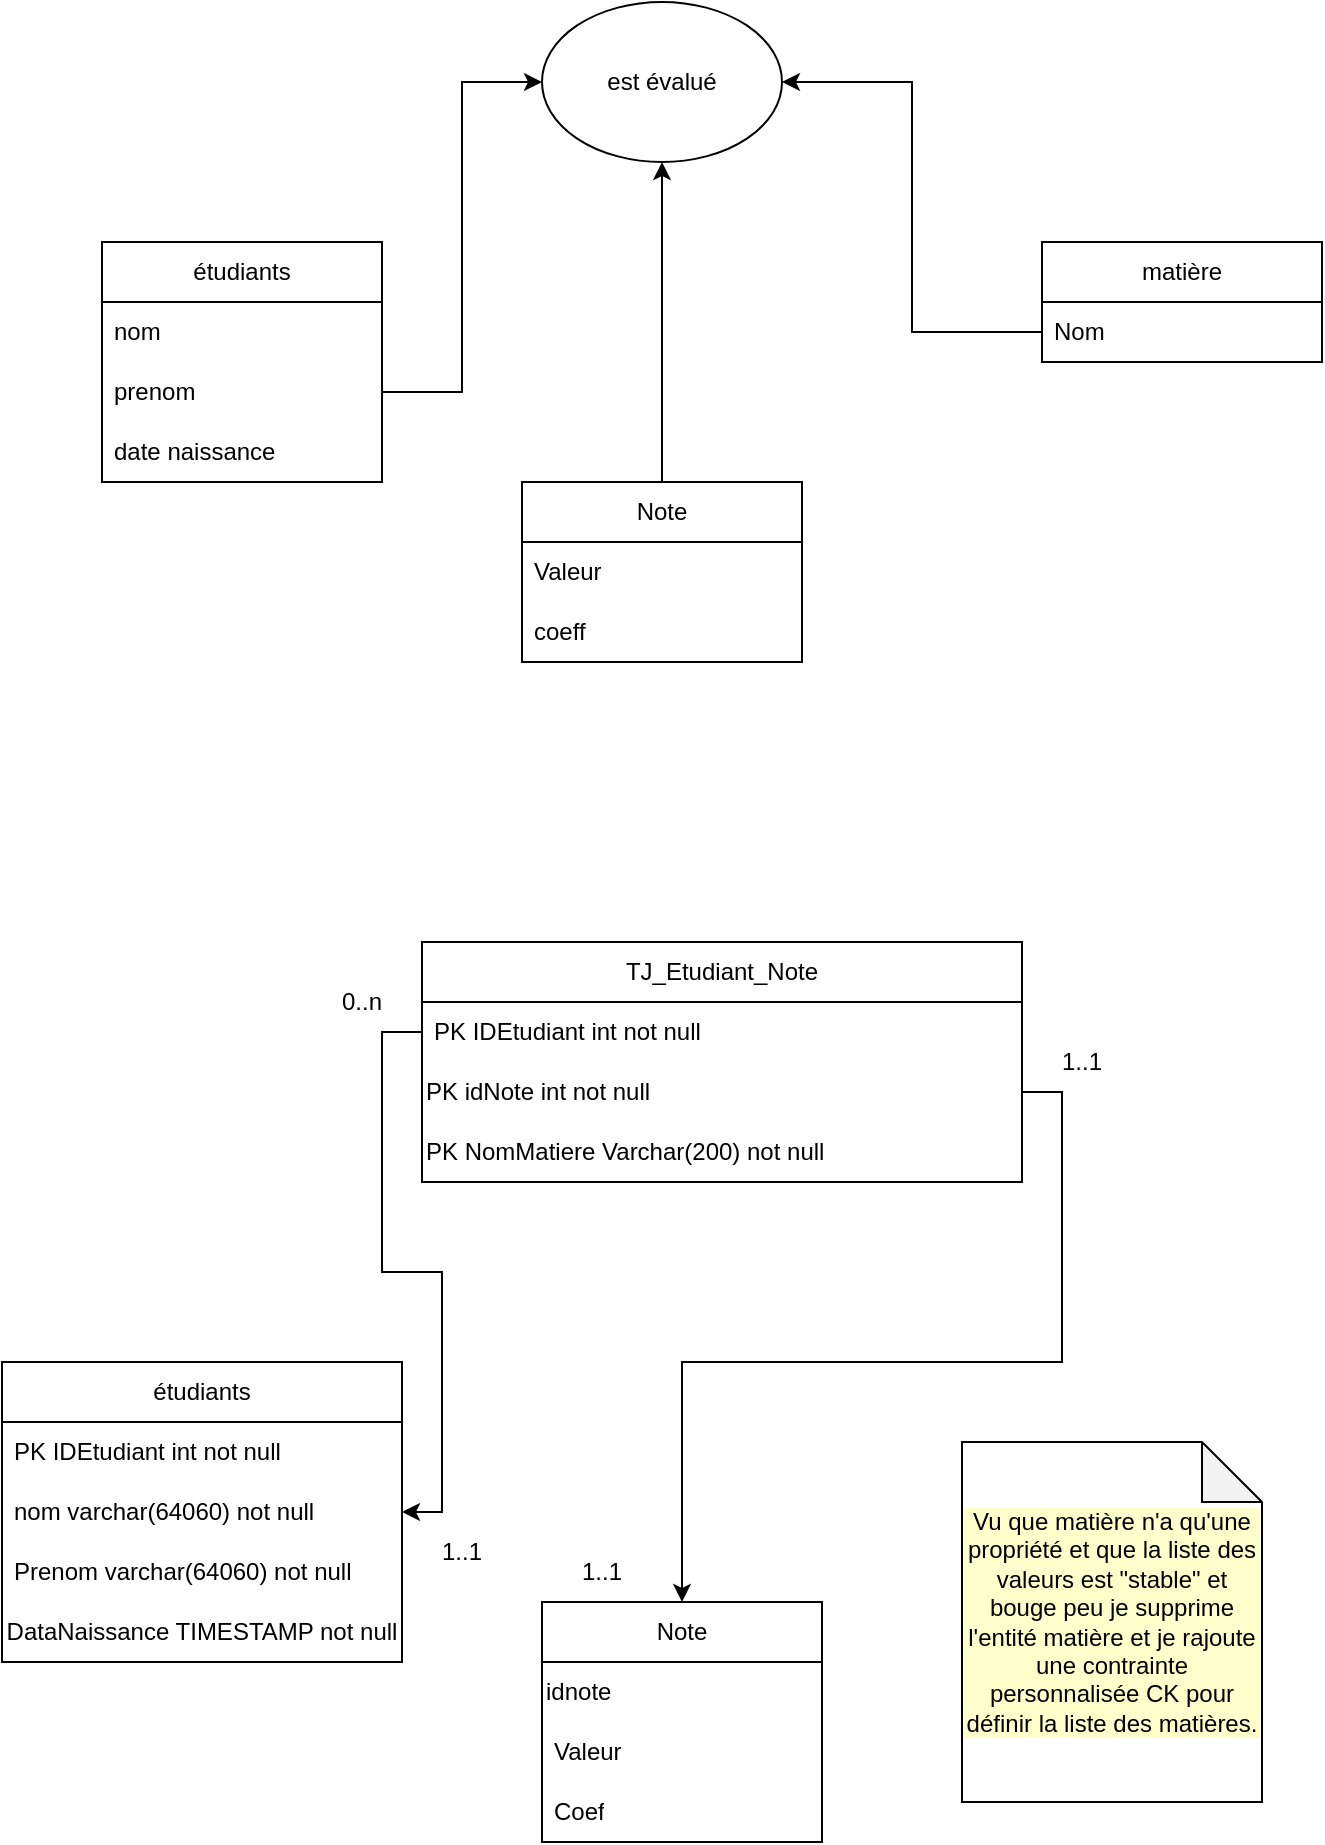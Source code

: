 <mxfile version="20.8.21" type="github">
  <diagram name="Page-1" id="p7AICkQmFtcFDau_lax7">
    <mxGraphModel dx="707" dy="506" grid="1" gridSize="10" guides="1" tooltips="1" connect="1" arrows="1" fold="1" page="1" pageScale="1" pageWidth="827" pageHeight="1169" math="0" shadow="0">
      <root>
        <mxCell id="0" />
        <mxCell id="1" parent="0" />
        <mxCell id="KJwQ-XeUurzAOstddOlc-1" value="étudiants" style="swimlane;fontStyle=0;childLayout=stackLayout;horizontal=1;startSize=30;horizontalStack=0;resizeParent=1;resizeParentMax=0;resizeLast=0;collapsible=1;marginBottom=0;whiteSpace=wrap;html=1;" vertex="1" parent="1">
          <mxGeometry x="90" y="310" width="140" height="120" as="geometry" />
        </mxCell>
        <mxCell id="KJwQ-XeUurzAOstddOlc-2" value="nom" style="text;strokeColor=none;fillColor=none;align=left;verticalAlign=middle;spacingLeft=4;spacingRight=4;overflow=hidden;points=[[0,0.5],[1,0.5]];portConstraint=eastwest;rotatable=0;whiteSpace=wrap;html=1;" vertex="1" parent="KJwQ-XeUurzAOstddOlc-1">
          <mxGeometry y="30" width="140" height="30" as="geometry" />
        </mxCell>
        <mxCell id="KJwQ-XeUurzAOstddOlc-3" value="prenom" style="text;strokeColor=none;fillColor=none;align=left;verticalAlign=middle;spacingLeft=4;spacingRight=4;overflow=hidden;points=[[0,0.5],[1,0.5]];portConstraint=eastwest;rotatable=0;whiteSpace=wrap;html=1;" vertex="1" parent="KJwQ-XeUurzAOstddOlc-1">
          <mxGeometry y="60" width="140" height="30" as="geometry" />
        </mxCell>
        <mxCell id="KJwQ-XeUurzAOstddOlc-4" value="date naissance" style="text;strokeColor=none;fillColor=none;align=left;verticalAlign=middle;spacingLeft=4;spacingRight=4;overflow=hidden;points=[[0,0.5],[1,0.5]];portConstraint=eastwest;rotatable=0;whiteSpace=wrap;html=1;" vertex="1" parent="KJwQ-XeUurzAOstddOlc-1">
          <mxGeometry y="90" width="140" height="30" as="geometry" />
        </mxCell>
        <mxCell id="KJwQ-XeUurzAOstddOlc-5" value="est évalué" style="ellipse;whiteSpace=wrap;html=1;" vertex="1" parent="1">
          <mxGeometry x="310" y="190" width="120" height="80" as="geometry" />
        </mxCell>
        <mxCell id="KJwQ-XeUurzAOstddOlc-15" style="edgeStyle=orthogonalEdgeStyle;rounded=0;orthogonalLoop=1;jettySize=auto;html=1;exitX=0.5;exitY=0;exitDx=0;exitDy=0;entryX=0.5;entryY=1;entryDx=0;entryDy=0;" edge="1" parent="1" source="KJwQ-XeUurzAOstddOlc-6" target="KJwQ-XeUurzAOstddOlc-5">
          <mxGeometry relative="1" as="geometry" />
        </mxCell>
        <mxCell id="KJwQ-XeUurzAOstddOlc-6" value="Note" style="swimlane;fontStyle=0;childLayout=stackLayout;horizontal=1;startSize=30;horizontalStack=0;resizeParent=1;resizeParentMax=0;resizeLast=0;collapsible=1;marginBottom=0;whiteSpace=wrap;html=1;" vertex="1" parent="1">
          <mxGeometry x="300" y="430" width="140" height="90" as="geometry" />
        </mxCell>
        <mxCell id="KJwQ-XeUurzAOstddOlc-7" value="Valeur" style="text;strokeColor=none;fillColor=none;align=left;verticalAlign=middle;spacingLeft=4;spacingRight=4;overflow=hidden;points=[[0,0.5],[1,0.5]];portConstraint=eastwest;rotatable=0;whiteSpace=wrap;html=1;" vertex="1" parent="KJwQ-XeUurzAOstddOlc-6">
          <mxGeometry y="30" width="140" height="30" as="geometry" />
        </mxCell>
        <mxCell id="KJwQ-XeUurzAOstddOlc-9" value="coeff" style="text;strokeColor=none;fillColor=none;align=left;verticalAlign=middle;spacingLeft=4;spacingRight=4;overflow=hidden;points=[[0,0.5],[1,0.5]];portConstraint=eastwest;rotatable=0;whiteSpace=wrap;html=1;" vertex="1" parent="KJwQ-XeUurzAOstddOlc-6">
          <mxGeometry y="60" width="140" height="30" as="geometry" />
        </mxCell>
        <mxCell id="KJwQ-XeUurzAOstddOlc-10" value="matière" style="swimlane;fontStyle=0;childLayout=stackLayout;horizontal=1;startSize=30;horizontalStack=0;resizeParent=1;resizeParentMax=0;resizeLast=0;collapsible=1;marginBottom=0;whiteSpace=wrap;html=1;" vertex="1" parent="1">
          <mxGeometry x="560" y="310" width="140" height="60" as="geometry" />
        </mxCell>
        <mxCell id="KJwQ-XeUurzAOstddOlc-11" value="Nom" style="text;strokeColor=none;fillColor=none;align=left;verticalAlign=middle;spacingLeft=4;spacingRight=4;overflow=hidden;points=[[0,0.5],[1,0.5]];portConstraint=eastwest;rotatable=0;whiteSpace=wrap;html=1;" vertex="1" parent="KJwQ-XeUurzAOstddOlc-10">
          <mxGeometry y="30" width="140" height="30" as="geometry" />
        </mxCell>
        <mxCell id="KJwQ-XeUurzAOstddOlc-14" style="edgeStyle=orthogonalEdgeStyle;rounded=0;orthogonalLoop=1;jettySize=auto;html=1;exitX=1;exitY=0.5;exitDx=0;exitDy=0;entryX=0;entryY=0.5;entryDx=0;entryDy=0;" edge="1" parent="1" source="KJwQ-XeUurzAOstddOlc-3" target="KJwQ-XeUurzAOstddOlc-5">
          <mxGeometry relative="1" as="geometry" />
        </mxCell>
        <mxCell id="KJwQ-XeUurzAOstddOlc-16" style="edgeStyle=orthogonalEdgeStyle;rounded=0;orthogonalLoop=1;jettySize=auto;html=1;exitX=0;exitY=0.5;exitDx=0;exitDy=0;entryX=1;entryY=0.5;entryDx=0;entryDy=0;" edge="1" parent="1" source="KJwQ-XeUurzAOstddOlc-11" target="KJwQ-XeUurzAOstddOlc-5">
          <mxGeometry relative="1" as="geometry" />
        </mxCell>
        <mxCell id="KJwQ-XeUurzAOstddOlc-17" value="étudiants" style="swimlane;fontStyle=0;childLayout=stackLayout;horizontal=1;startSize=30;horizontalStack=0;resizeParent=1;resizeParentMax=0;resizeLast=0;collapsible=1;marginBottom=0;whiteSpace=wrap;html=1;" vertex="1" parent="1">
          <mxGeometry x="40" y="870" width="200" height="150" as="geometry" />
        </mxCell>
        <mxCell id="KJwQ-XeUurzAOstddOlc-18" value="PK IDEtudiant int not null" style="text;strokeColor=none;fillColor=none;align=left;verticalAlign=middle;spacingLeft=4;spacingRight=4;overflow=hidden;points=[[0,0.5],[1,0.5]];portConstraint=eastwest;rotatable=0;whiteSpace=wrap;html=1;" vertex="1" parent="KJwQ-XeUurzAOstddOlc-17">
          <mxGeometry y="30" width="200" height="30" as="geometry" />
        </mxCell>
        <mxCell id="KJwQ-XeUurzAOstddOlc-19" value="nom varchar(64060) not null" style="text;strokeColor=none;fillColor=none;align=left;verticalAlign=middle;spacingLeft=4;spacingRight=4;overflow=hidden;points=[[0,0.5],[1,0.5]];portConstraint=eastwest;rotatable=0;whiteSpace=wrap;html=1;" vertex="1" parent="KJwQ-XeUurzAOstddOlc-17">
          <mxGeometry y="60" width="200" height="30" as="geometry" />
        </mxCell>
        <mxCell id="KJwQ-XeUurzAOstddOlc-20" value="Prenom varchar(64060) not null" style="text;strokeColor=none;fillColor=none;align=left;verticalAlign=middle;spacingLeft=4;spacingRight=4;overflow=hidden;points=[[0,0.5],[1,0.5]];portConstraint=eastwest;rotatable=0;whiteSpace=wrap;html=1;" vertex="1" parent="KJwQ-XeUurzAOstddOlc-17">
          <mxGeometry y="90" width="200" height="30" as="geometry" />
        </mxCell>
        <mxCell id="KJwQ-XeUurzAOstddOlc-30" value="DataNaissance TIMESTAMP not null" style="text;html=1;strokeColor=none;fillColor=none;align=center;verticalAlign=middle;whiteSpace=wrap;rounded=0;" vertex="1" parent="KJwQ-XeUurzAOstddOlc-17">
          <mxGeometry y="120" width="200" height="30" as="geometry" />
        </mxCell>
        <mxCell id="KJwQ-XeUurzAOstddOlc-23" value="Note" style="swimlane;fontStyle=0;childLayout=stackLayout;horizontal=1;startSize=30;horizontalStack=0;resizeParent=1;resizeParentMax=0;resizeLast=0;collapsible=1;marginBottom=0;whiteSpace=wrap;html=1;" vertex="1" parent="1">
          <mxGeometry x="310" y="990" width="140" height="120" as="geometry" />
        </mxCell>
        <mxCell id="KJwQ-XeUurzAOstddOlc-31" value="&lt;div style=&quot;&quot;&gt;&lt;span style=&quot;background-color: initial;&quot;&gt;idnote&lt;/span&gt;&lt;/div&gt;" style="text;html=1;strokeColor=none;fillColor=none;align=left;verticalAlign=middle;whiteSpace=wrap;rounded=0;" vertex="1" parent="KJwQ-XeUurzAOstddOlc-23">
          <mxGeometry y="30" width="140" height="30" as="geometry" />
        </mxCell>
        <mxCell id="KJwQ-XeUurzAOstddOlc-24" value="Valeur" style="text;strokeColor=none;fillColor=none;align=left;verticalAlign=middle;spacingLeft=4;spacingRight=4;overflow=hidden;points=[[0,0.5],[1,0.5]];portConstraint=eastwest;rotatable=0;whiteSpace=wrap;html=1;" vertex="1" parent="KJwQ-XeUurzAOstddOlc-23">
          <mxGeometry y="60" width="140" height="30" as="geometry" />
        </mxCell>
        <mxCell id="KJwQ-XeUurzAOstddOlc-25" value="Coef" style="text;strokeColor=none;fillColor=none;align=left;verticalAlign=middle;spacingLeft=4;spacingRight=4;overflow=hidden;points=[[0,0.5],[1,0.5]];portConstraint=eastwest;rotatable=0;whiteSpace=wrap;html=1;" vertex="1" parent="KJwQ-XeUurzAOstddOlc-23">
          <mxGeometry y="90" width="140" height="30" as="geometry" />
        </mxCell>
        <mxCell id="KJwQ-XeUurzAOstddOlc-26" value="TJ_Etudiant_Note" style="swimlane;fontStyle=0;childLayout=stackLayout;horizontal=1;startSize=30;horizontalStack=0;resizeParent=1;resizeParentMax=0;resizeLast=0;collapsible=1;marginBottom=0;whiteSpace=wrap;html=1;align=center;" vertex="1" parent="1">
          <mxGeometry x="250" y="660" width="300" height="120" as="geometry" />
        </mxCell>
        <mxCell id="KJwQ-XeUurzAOstddOlc-27" value="PK IDEtudiant int not null" style="text;strokeColor=none;fillColor=none;align=left;verticalAlign=middle;spacingLeft=4;spacingRight=4;overflow=hidden;points=[[0,0.5],[1,0.5]];portConstraint=eastwest;rotatable=0;whiteSpace=wrap;html=1;" vertex="1" parent="KJwQ-XeUurzAOstddOlc-26">
          <mxGeometry y="30" width="300" height="30" as="geometry" />
        </mxCell>
        <mxCell id="KJwQ-XeUurzAOstddOlc-32" value="PK idNote int not null" style="text;html=1;strokeColor=none;fillColor=none;align=left;verticalAlign=middle;whiteSpace=wrap;rounded=0;" vertex="1" parent="KJwQ-XeUurzAOstddOlc-26">
          <mxGeometry y="60" width="300" height="30" as="geometry" />
        </mxCell>
        <mxCell id="KJwQ-XeUurzAOstddOlc-33" value="PK NomMatiere Varchar(200) not null" style="text;html=1;strokeColor=none;fillColor=none;align=left;verticalAlign=middle;whiteSpace=wrap;rounded=0;" vertex="1" parent="KJwQ-XeUurzAOstddOlc-26">
          <mxGeometry y="90" width="300" height="30" as="geometry" />
        </mxCell>
        <mxCell id="KJwQ-XeUurzAOstddOlc-35" style="edgeStyle=orthogonalEdgeStyle;rounded=0;orthogonalLoop=1;jettySize=auto;html=1;exitX=1;exitY=0.5;exitDx=0;exitDy=0;entryX=0.5;entryY=0;entryDx=0;entryDy=0;" edge="1" parent="1" source="KJwQ-XeUurzAOstddOlc-32" target="KJwQ-XeUurzAOstddOlc-23">
          <mxGeometry relative="1" as="geometry" />
        </mxCell>
        <mxCell id="KJwQ-XeUurzAOstddOlc-36" value="Vu que matière n&#39;a qu&#39;une propriété et que la liste des valeurs est &quot;stable&quot; et bouge peu je supprime l&#39;entité matière et je rajoute une contrainte personnalisée CK pour définir la liste des matières." style="shape=note;whiteSpace=wrap;html=1;backgroundOutline=1;darkOpacity=0.05;fontColor=#000000;labelBackgroundColor=#FFFFCC;" vertex="1" parent="1">
          <mxGeometry x="520" y="910" width="150" height="180" as="geometry" />
        </mxCell>
        <mxCell id="KJwQ-XeUurzAOstddOlc-37" value="1..1" style="text;html=1;strokeColor=none;fillColor=none;align=center;verticalAlign=middle;whiteSpace=wrap;rounded=0;fontColor=#000000;" vertex="1" parent="1">
          <mxGeometry x="310" y="960" width="60" height="30" as="geometry" />
        </mxCell>
        <mxCell id="KJwQ-XeUurzAOstddOlc-38" value="1..1" style="text;html=1;strokeColor=none;fillColor=none;align=center;verticalAlign=middle;whiteSpace=wrap;rounded=0;fontColor=#000000;" vertex="1" parent="1">
          <mxGeometry x="240" y="950" width="60" height="30" as="geometry" />
        </mxCell>
        <mxCell id="KJwQ-XeUurzAOstddOlc-40" style="edgeStyle=orthogonalEdgeStyle;rounded=0;orthogonalLoop=1;jettySize=auto;html=1;exitX=0;exitY=0.5;exitDx=0;exitDy=0;entryX=1;entryY=0.5;entryDx=0;entryDy=0;fontColor=#000000;" edge="1" parent="1" source="KJwQ-XeUurzAOstddOlc-27" target="KJwQ-XeUurzAOstddOlc-19">
          <mxGeometry relative="1" as="geometry" />
        </mxCell>
        <mxCell id="KJwQ-XeUurzAOstddOlc-41" value="1..1" style="text;html=1;strokeColor=none;fillColor=none;align=center;verticalAlign=middle;whiteSpace=wrap;rounded=0;fontColor=#000000;" vertex="1" parent="1">
          <mxGeometry x="550" y="705" width="60" height="30" as="geometry" />
        </mxCell>
        <mxCell id="KJwQ-XeUurzAOstddOlc-42" value="0..n" style="text;html=1;strokeColor=none;fillColor=none;align=center;verticalAlign=middle;whiteSpace=wrap;rounded=0;fontColor=#000000;" vertex="1" parent="1">
          <mxGeometry x="190" y="675" width="60" height="30" as="geometry" />
        </mxCell>
      </root>
    </mxGraphModel>
  </diagram>
</mxfile>
